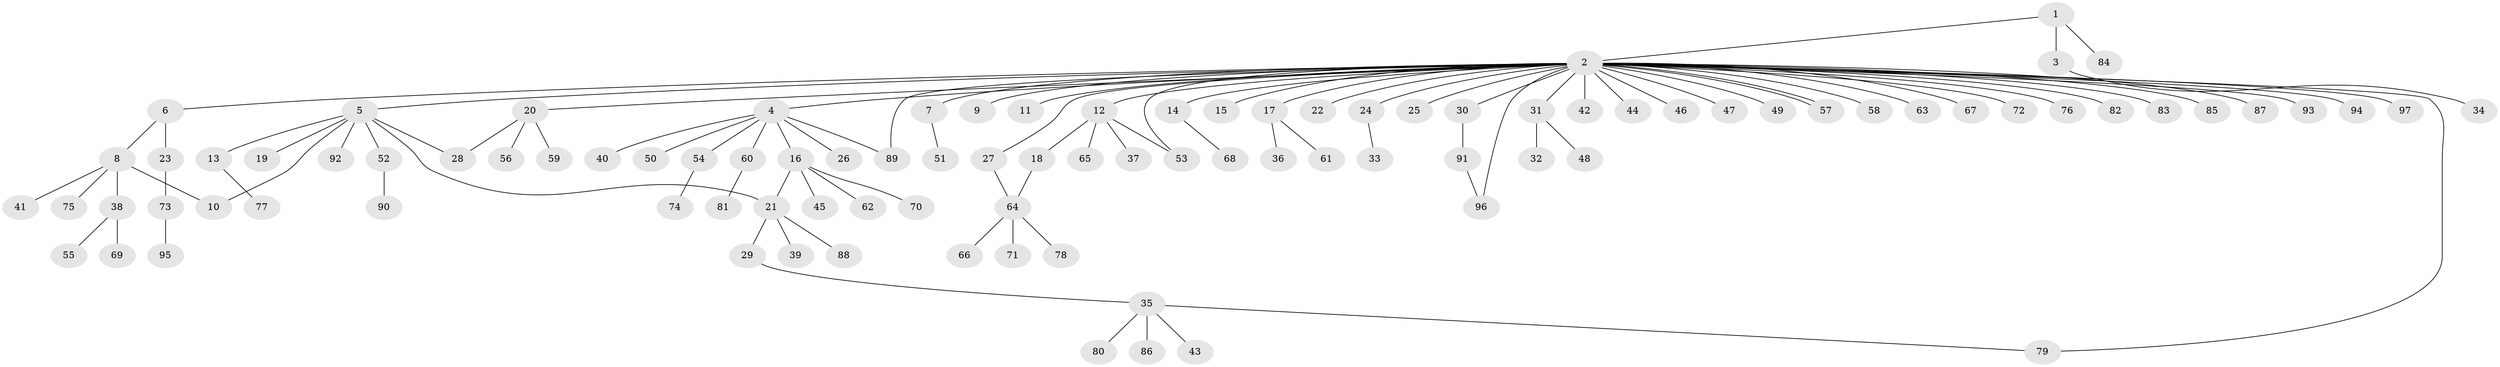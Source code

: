 // Generated by graph-tools (version 1.1) at 2025/14/03/09/25 04:14:25]
// undirected, 97 vertices, 105 edges
graph export_dot {
graph [start="1"]
  node [color=gray90,style=filled];
  1;
  2;
  3;
  4;
  5;
  6;
  7;
  8;
  9;
  10;
  11;
  12;
  13;
  14;
  15;
  16;
  17;
  18;
  19;
  20;
  21;
  22;
  23;
  24;
  25;
  26;
  27;
  28;
  29;
  30;
  31;
  32;
  33;
  34;
  35;
  36;
  37;
  38;
  39;
  40;
  41;
  42;
  43;
  44;
  45;
  46;
  47;
  48;
  49;
  50;
  51;
  52;
  53;
  54;
  55;
  56;
  57;
  58;
  59;
  60;
  61;
  62;
  63;
  64;
  65;
  66;
  67;
  68;
  69;
  70;
  71;
  72;
  73;
  74;
  75;
  76;
  77;
  78;
  79;
  80;
  81;
  82;
  83;
  84;
  85;
  86;
  87;
  88;
  89;
  90;
  91;
  92;
  93;
  94;
  95;
  96;
  97;
  1 -- 2;
  1 -- 3;
  1 -- 84;
  2 -- 4;
  2 -- 5;
  2 -- 6;
  2 -- 7;
  2 -- 9;
  2 -- 11;
  2 -- 12;
  2 -- 14;
  2 -- 15;
  2 -- 17;
  2 -- 20;
  2 -- 22;
  2 -- 24;
  2 -- 25;
  2 -- 27;
  2 -- 30;
  2 -- 31;
  2 -- 42;
  2 -- 44;
  2 -- 46;
  2 -- 47;
  2 -- 49;
  2 -- 53;
  2 -- 57;
  2 -- 57;
  2 -- 58;
  2 -- 63;
  2 -- 67;
  2 -- 72;
  2 -- 76;
  2 -- 79;
  2 -- 82;
  2 -- 83;
  2 -- 85;
  2 -- 87;
  2 -- 89;
  2 -- 93;
  2 -- 94;
  2 -- 96;
  2 -- 97;
  3 -- 34;
  4 -- 16;
  4 -- 26;
  4 -- 40;
  4 -- 50;
  4 -- 54;
  4 -- 60;
  4 -- 89;
  5 -- 10;
  5 -- 13;
  5 -- 19;
  5 -- 21;
  5 -- 28;
  5 -- 52;
  5 -- 92;
  6 -- 8;
  6 -- 23;
  7 -- 51;
  8 -- 10;
  8 -- 38;
  8 -- 41;
  8 -- 75;
  12 -- 18;
  12 -- 37;
  12 -- 53;
  12 -- 65;
  13 -- 77;
  14 -- 68;
  16 -- 21;
  16 -- 45;
  16 -- 62;
  16 -- 70;
  17 -- 36;
  17 -- 61;
  18 -- 64;
  20 -- 28;
  20 -- 56;
  20 -- 59;
  21 -- 29;
  21 -- 39;
  21 -- 88;
  23 -- 73;
  24 -- 33;
  27 -- 64;
  29 -- 35;
  30 -- 91;
  31 -- 32;
  31 -- 48;
  35 -- 43;
  35 -- 79;
  35 -- 80;
  35 -- 86;
  38 -- 55;
  38 -- 69;
  52 -- 90;
  54 -- 74;
  60 -- 81;
  64 -- 66;
  64 -- 71;
  64 -- 78;
  73 -- 95;
  91 -- 96;
}
